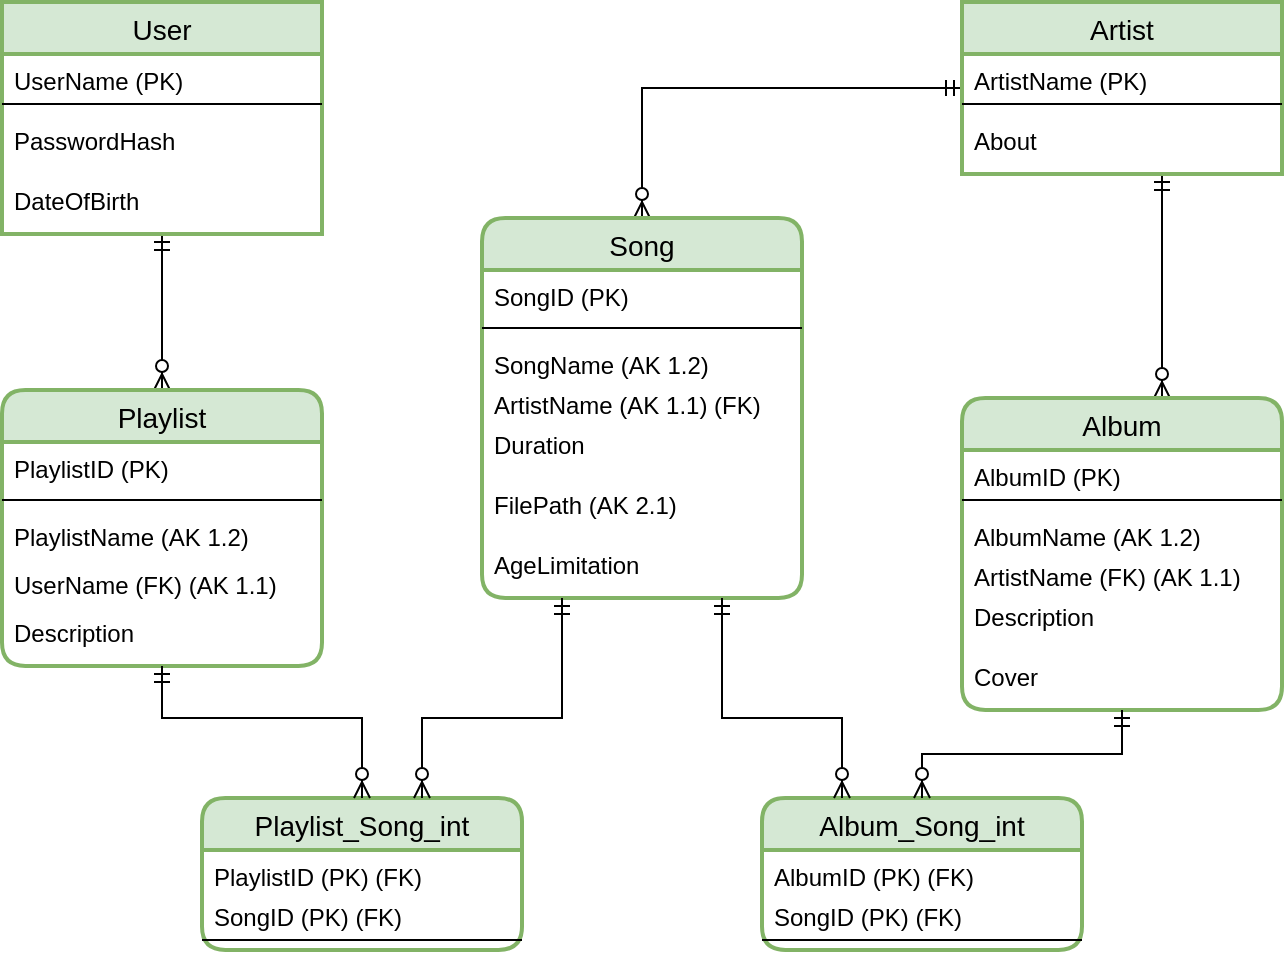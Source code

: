<mxfile version="15.4.0" type="device"><diagram id="R2lEEEUBdFMjLlhIrx00" name="Page-1"><mxGraphModel dx="593" dy="347" grid="1" gridSize="10" guides="1" tooltips="1" connect="1" arrows="1" fold="1" page="1" pageScale="1" pageWidth="850" pageHeight="1100" math="0" shadow="0" extFonts="Permanent Marker^https://fonts.googleapis.com/css?family=Permanent+Marker"><root><mxCell id="0"/><mxCell id="1" parent="0"/><mxCell id="h8C6gVx_YE7KOgc8w9NH-18" value="" style="edgeStyle=orthogonalEdgeStyle;fontSize=12;html=1;endArrow=ERzeroToMany;startArrow=ERmandOne;rounded=0;" parent="1" source="h8C6gVx_YE7KOgc8w9NH-64" target="h8C6gVx_YE7KOgc8w9NH-57" edge="1"><mxGeometry width="100" height="100" relative="1" as="geometry"><mxPoint x="600" y="158" as="sourcePoint"/><mxPoint x="510" y="170" as="targetPoint"/></mxGeometry></mxCell><mxCell id="h8C6gVx_YE7KOgc8w9NH-24" value="" style="edgeStyle=orthogonalEdgeStyle;fontSize=12;html=1;endArrow=ERzeroToMany;startArrow=ERmandOne;rounded=0;" parent="1" source="h8C6gVx_YE7KOgc8w9NH-64" target="h8C6gVx_YE7KOgc8w9NH-69" edge="1"><mxGeometry width="100" height="100" relative="1" as="geometry"><mxPoint x="680" y="180" as="sourcePoint"/><mxPoint x="680" y="210" as="targetPoint"/><Array as="points"><mxPoint x="660" y="190"/><mxPoint x="660" y="190"/></Array></mxGeometry></mxCell><mxCell id="h8C6gVx_YE7KOgc8w9NH-26" value="" style="edgeStyle=orthogonalEdgeStyle;fontSize=12;html=1;endArrow=ERzeroToMany;startArrow=ERmandOne;rounded=0;" parent="1" source="h8C6gVx_YE7KOgc8w9NH-49" target="h8C6gVx_YE7KOgc8w9NH-43" edge="1"><mxGeometry width="100" height="100" relative="1" as="geometry"><mxPoint x="210" y="230" as="sourcePoint"/><mxPoint x="160" y="280" as="targetPoint"/></mxGeometry></mxCell><mxCell id="h8C6gVx_YE7KOgc8w9NH-43" value="Playlist" style="swimlane;fontStyle=0;childLayout=stackLayout;horizontal=1;startSize=26;horizontalStack=0;resizeParent=1;resizeParentMax=0;resizeLast=0;collapsible=1;marginBottom=0;align=center;fontSize=14;rounded=1;shadow=0;glass=0;sketch=0;strokeColor=#82b366;fillColor=#d5e8d4;strokeWidth=2;movableLabel=1;" parent="1" vertex="1"><mxGeometry x="80" y="236" width="160" height="138" as="geometry"/></mxCell><mxCell id="jLb6qaCvuqIDF7wfh1Pj-2" value="PlaylistID (PK)" style="text;strokeColor=none;fillColor=none;spacingLeft=4;spacingRight=4;overflow=hidden;rotatable=0;points=[[0,0.5],[1,0.5]];portConstraint=eastwest;fontSize=12;rounded=0;shadow=0;glass=0;sketch=0;" parent="h8C6gVx_YE7KOgc8w9NH-43" vertex="1"><mxGeometry y="26" width="160" height="24" as="geometry"/></mxCell><mxCell id="jLb6qaCvuqIDF7wfh1Pj-1" value="" style="line;strokeWidth=1;rotatable=0;dashed=0;labelPosition=right;align=left;verticalAlign=middle;spacingTop=0;spacingLeft=6;points=[];portConstraint=eastwest;rounded=0;shadow=0;glass=0;sketch=0;" parent="h8C6gVx_YE7KOgc8w9NH-43" vertex="1"><mxGeometry y="50" width="160" height="10" as="geometry"/></mxCell><mxCell id="h8C6gVx_YE7KOgc8w9NH-44" value="PlaylistName (AK 1.2)" style="text;strokeColor=none;fillColor=none;spacingLeft=4;spacingRight=4;overflow=hidden;rotatable=0;points=[[0,0.5],[1,0.5]];portConstraint=eastwest;fontSize=12;rounded=0;shadow=0;glass=0;sketch=0;" parent="h8C6gVx_YE7KOgc8w9NH-43" vertex="1"><mxGeometry y="60" width="160" height="24" as="geometry"/></mxCell><mxCell id="jLb6qaCvuqIDF7wfh1Pj-5" value="UserName (FK) (AK 1.1)" style="text;strokeColor=none;fillColor=none;spacingLeft=4;spacingRight=4;overflow=hidden;rotatable=0;points=[[0,0.5],[1,0.5]];portConstraint=eastwest;fontSize=12;rounded=0;shadow=0;glass=0;sketch=0;" parent="h8C6gVx_YE7KOgc8w9NH-43" vertex="1"><mxGeometry y="84" width="160" height="24" as="geometry"/></mxCell><mxCell id="h8C6gVx_YE7KOgc8w9NH-45" value="Description" style="text;strokeColor=none;fillColor=none;spacingLeft=4;spacingRight=4;overflow=hidden;rotatable=0;points=[[0,0.5],[1,0.5]];portConstraint=eastwest;fontSize=12;rounded=0;shadow=0;glass=0;sketch=0;" parent="h8C6gVx_YE7KOgc8w9NH-43" vertex="1"><mxGeometry y="108" width="160" height="30" as="geometry"/></mxCell><mxCell id="h8C6gVx_YE7KOgc8w9NH-49" value="User" style="swimlane;fontStyle=0;childLayout=stackLayout;horizontal=1;startSize=26;horizontalStack=0;resizeParent=1;resizeParentMax=0;resizeLast=0;collapsible=1;marginBottom=0;align=center;fontSize=14;rounded=0;shadow=0;glass=0;sketch=0;strokeColor=#82b366;fillColor=#d5e8d4;strokeWidth=2;movableLabel=1;" parent="1" vertex="1"><mxGeometry x="80" y="42" width="160" height="116" as="geometry"/></mxCell><mxCell id="h8C6gVx_YE7KOgc8w9NH-51" value="UserName (PK)" style="text;strokeColor=none;fillColor=none;spacingLeft=4;spacingRight=4;overflow=hidden;rotatable=0;points=[[0,0.5],[1,0.5]];portConstraint=eastwest;fontSize=12;rounded=0;shadow=0;glass=0;sketch=0;" parent="h8C6gVx_YE7KOgc8w9NH-49" vertex="1"><mxGeometry y="26" width="160" height="20" as="geometry"/></mxCell><mxCell id="h8C6gVx_YE7KOgc8w9NH-52" value="" style="line;strokeWidth=1;rotatable=0;dashed=0;labelPosition=right;align=left;verticalAlign=middle;spacingTop=0;spacingLeft=6;points=[];portConstraint=eastwest;rounded=0;shadow=0;glass=0;sketch=0;" parent="h8C6gVx_YE7KOgc8w9NH-49" vertex="1"><mxGeometry y="46" width="160" height="10" as="geometry"/></mxCell><mxCell id="h8C6gVx_YE7KOgc8w9NH-53" value="PasswordHash" style="text;strokeColor=none;fillColor=none;spacingLeft=4;spacingRight=4;overflow=hidden;rotatable=0;points=[[0,0.5],[1,0.5]];portConstraint=eastwest;fontSize=12;rounded=0;shadow=0;glass=0;sketch=0;" parent="h8C6gVx_YE7KOgc8w9NH-49" vertex="1"><mxGeometry y="56" width="160" height="30" as="geometry"/></mxCell><mxCell id="h8C6gVx_YE7KOgc8w9NH-54" value="DateOfBirth" style="text;strokeColor=none;fillColor=none;spacingLeft=4;spacingRight=4;overflow=hidden;rotatable=0;points=[[0,0.5],[1,0.5]];portConstraint=eastwest;fontSize=12;rounded=0;shadow=0;glass=0;sketch=0;" parent="h8C6gVx_YE7KOgc8w9NH-49" vertex="1"><mxGeometry y="86" width="160" height="30" as="geometry"/></mxCell><mxCell id="h8C6gVx_YE7KOgc8w9NH-57" value="Song" style="swimlane;fontStyle=0;childLayout=stackLayout;horizontal=1;startSize=26;horizontalStack=0;resizeParent=1;resizeParentMax=0;resizeLast=0;collapsible=1;marginBottom=0;align=center;fontSize=14;rounded=1;shadow=0;glass=0;sketch=0;strokeColor=#82b366;fillColor=#d5e8d4;strokeWidth=2;movableLabel=1;" parent="1" vertex="1"><mxGeometry x="320" y="150" width="160" height="190" as="geometry"/></mxCell><mxCell id="h8C6gVx_YE7KOgc8w9NH-58" value="SongID (PK)" style="text;strokeColor=none;fillColor=none;spacingLeft=4;spacingRight=4;overflow=hidden;rotatable=0;points=[[0,0.5],[1,0.5]];portConstraint=eastwest;fontSize=12;rounded=0;shadow=0;glass=0;sketch=0;" parent="h8C6gVx_YE7KOgc8w9NH-57" vertex="1"><mxGeometry y="26" width="160" height="24" as="geometry"/></mxCell><mxCell id="h8C6gVx_YE7KOgc8w9NH-60" value="" style="line;strokeWidth=1;rotatable=0;dashed=0;labelPosition=right;align=left;verticalAlign=middle;spacingTop=0;spacingLeft=6;points=[];portConstraint=eastwest;rounded=0;shadow=0;glass=0;sketch=0;" parent="h8C6gVx_YE7KOgc8w9NH-57" vertex="1"><mxGeometry y="50" width="160" height="10" as="geometry"/></mxCell><mxCell id="jLb6qaCvuqIDF7wfh1Pj-3" value="SongName (AK 1.2)" style="text;strokeColor=none;fillColor=none;spacingLeft=4;spacingRight=4;overflow=hidden;rotatable=0;points=[[0,0.5],[1,0.5]];portConstraint=eastwest;fontSize=12;rounded=0;shadow=0;glass=0;sketch=0;" parent="h8C6gVx_YE7KOgc8w9NH-57" vertex="1"><mxGeometry y="60" width="160" height="20" as="geometry"/></mxCell><mxCell id="h8C6gVx_YE7KOgc8w9NH-59" value="ArtistName (AK 1.1) (FK)" style="text;strokeColor=none;fillColor=none;spacingLeft=4;spacingRight=4;overflow=hidden;rotatable=0;points=[[0,0.5],[1,0.5]];portConstraint=eastwest;fontSize=12;rounded=0;shadow=0;glass=0;sketch=0;" parent="h8C6gVx_YE7KOgc8w9NH-57" vertex="1"><mxGeometry y="80" width="160" height="20" as="geometry"/></mxCell><mxCell id="h8C6gVx_YE7KOgc8w9NH-62" value="Duration" style="text;strokeColor=none;fillColor=none;spacingLeft=4;spacingRight=4;overflow=hidden;rotatable=0;points=[[0,0.5],[1,0.5]];portConstraint=eastwest;fontSize=12;rounded=0;shadow=0;glass=0;sketch=0;" parent="h8C6gVx_YE7KOgc8w9NH-57" vertex="1"><mxGeometry y="100" width="160" height="30" as="geometry"/></mxCell><mxCell id="1ZcC0BBhLgTKNZiXqdK6-11" value="FilePath (AK 2.1)" style="text;strokeColor=none;fillColor=none;spacingLeft=4;spacingRight=4;overflow=hidden;rotatable=0;points=[[0,0.5],[1,0.5]];portConstraint=eastwest;fontSize=12;rounded=0;shadow=0;glass=0;sketch=0;" parent="h8C6gVx_YE7KOgc8w9NH-57" vertex="1"><mxGeometry y="130" width="160" height="30" as="geometry"/></mxCell><mxCell id="1ZcC0BBhLgTKNZiXqdK6-12" value="AgeLimitation" style="text;strokeColor=none;fillColor=none;spacingLeft=4;spacingRight=4;overflow=hidden;rotatable=0;points=[[0,0.5],[1,0.5]];portConstraint=eastwest;fontSize=12;rounded=0;shadow=0;glass=0;sketch=0;" parent="h8C6gVx_YE7KOgc8w9NH-57" vertex="1"><mxGeometry y="160" width="160" height="30" as="geometry"/></mxCell><mxCell id="h8C6gVx_YE7KOgc8w9NH-64" value="Artist" style="swimlane;fontStyle=0;childLayout=stackLayout;horizontal=1;startSize=26;horizontalStack=0;resizeParent=1;resizeParentMax=0;resizeLast=0;collapsible=1;marginBottom=0;align=center;fontSize=14;rounded=0;shadow=0;glass=0;sketch=0;strokeColor=#82b366;fillColor=#d5e8d4;strokeWidth=2;movableLabel=1;" parent="1" vertex="1"><mxGeometry x="560" y="42" width="160" height="86" as="geometry"/></mxCell><mxCell id="h8C6gVx_YE7KOgc8w9NH-66" value="ArtistName (PK)" style="text;strokeColor=none;fillColor=none;spacingLeft=4;spacingRight=4;overflow=hidden;rotatable=0;points=[[0,0.5],[1,0.5]];portConstraint=eastwest;fontSize=12;rounded=0;shadow=0;glass=0;sketch=0;" parent="h8C6gVx_YE7KOgc8w9NH-64" vertex="1"><mxGeometry y="26" width="160" height="20" as="geometry"/></mxCell><mxCell id="h8C6gVx_YE7KOgc8w9NH-67" value="" style="line;strokeWidth=1;rotatable=0;dashed=0;labelPosition=right;align=left;verticalAlign=middle;spacingTop=0;spacingLeft=6;points=[];portConstraint=eastwest;rounded=0;shadow=0;glass=0;sketch=0;" parent="h8C6gVx_YE7KOgc8w9NH-64" vertex="1"><mxGeometry y="46" width="160" height="10" as="geometry"/></mxCell><mxCell id="h8C6gVx_YE7KOgc8w9NH-68" value="About" style="text;strokeColor=none;fillColor=none;spacingLeft=4;spacingRight=4;overflow=hidden;rotatable=0;points=[[0,0.5],[1,0.5]];portConstraint=eastwest;fontSize=12;rounded=0;shadow=0;glass=0;sketch=0;" parent="h8C6gVx_YE7KOgc8w9NH-64" vertex="1"><mxGeometry y="56" width="160" height="30" as="geometry"/></mxCell><mxCell id="h8C6gVx_YE7KOgc8w9NH-69" value="Album" style="swimlane;fontStyle=0;childLayout=stackLayout;horizontal=1;startSize=26;horizontalStack=0;resizeParent=1;resizeParentMax=0;resizeLast=0;collapsible=1;marginBottom=0;align=center;fontSize=14;rounded=1;shadow=0;glass=0;sketch=0;strokeColor=#82b366;fillColor=#d5e8d4;strokeWidth=2;movableLabel=1;" parent="1" vertex="1"><mxGeometry x="560" y="240" width="160" height="156" as="geometry"/></mxCell><mxCell id="h8C6gVx_YE7KOgc8w9NH-70" value="AlbumID (PK)" style="text;strokeColor=none;fillColor=none;spacingLeft=4;spacingRight=4;overflow=hidden;rotatable=0;points=[[0,0.5],[1,0.5]];portConstraint=eastwest;fontSize=12;rounded=0;shadow=0;glass=0;sketch=0;" parent="h8C6gVx_YE7KOgc8w9NH-69" vertex="1"><mxGeometry y="26" width="160" height="20" as="geometry"/></mxCell><mxCell id="h8C6gVx_YE7KOgc8w9NH-71" value="" style="line;strokeWidth=1;rotatable=0;dashed=0;labelPosition=right;align=left;verticalAlign=middle;spacingTop=0;spacingLeft=6;points=[];portConstraint=eastwest;rounded=0;shadow=0;glass=0;sketch=0;" parent="h8C6gVx_YE7KOgc8w9NH-69" vertex="1"><mxGeometry y="46" width="160" height="10" as="geometry"/></mxCell><mxCell id="jLb6qaCvuqIDF7wfh1Pj-4" value="AlbumName (AK 1.2)" style="text;strokeColor=none;fillColor=none;spacingLeft=4;spacingRight=4;overflow=hidden;rotatable=0;points=[[0,0.5],[1,0.5]];portConstraint=eastwest;fontSize=12;rounded=0;shadow=0;glass=0;sketch=0;" parent="h8C6gVx_YE7KOgc8w9NH-69" vertex="1"><mxGeometry y="56" width="160" height="20" as="geometry"/></mxCell><mxCell id="h8C6gVx_YE7KOgc8w9NH-75" value="ArtistName (FK) (AK 1.1)" style="text;strokeColor=none;fillColor=none;spacingLeft=4;spacingRight=4;overflow=hidden;rotatable=0;points=[[0,0.5],[1,0.5]];portConstraint=eastwest;fontSize=12;rounded=0;shadow=0;glass=0;sketch=0;" parent="h8C6gVx_YE7KOgc8w9NH-69" vertex="1"><mxGeometry y="76" width="160" height="20" as="geometry"/></mxCell><mxCell id="h8C6gVx_YE7KOgc8w9NH-72" value="Description" style="text;strokeColor=none;fillColor=none;spacingLeft=4;spacingRight=4;overflow=hidden;rotatable=0;points=[[0,0.5],[1,0.5]];portConstraint=eastwest;fontSize=12;rounded=0;shadow=0;glass=0;sketch=0;" parent="h8C6gVx_YE7KOgc8w9NH-69" vertex="1"><mxGeometry y="96" width="160" height="30" as="geometry"/></mxCell><mxCell id="h8C6gVx_YE7KOgc8w9NH-76" value="Cover" style="text;strokeColor=none;fillColor=none;spacingLeft=4;spacingRight=4;overflow=hidden;rotatable=0;points=[[0,0.5],[1,0.5]];portConstraint=eastwest;fontSize=12;rounded=0;shadow=0;glass=0;sketch=0;" parent="h8C6gVx_YE7KOgc8w9NH-69" vertex="1"><mxGeometry y="126" width="160" height="30" as="geometry"/></mxCell><mxCell id="jLb6qaCvuqIDF7wfh1Pj-7" value="Playlist_Song_int" style="swimlane;fontStyle=0;childLayout=stackLayout;horizontal=1;startSize=26;horizontalStack=0;resizeParent=1;resizeParentMax=0;resizeLast=0;collapsible=1;marginBottom=0;align=center;fontSize=14;rounded=1;shadow=0;glass=0;sketch=0;strokeColor=#82b366;fillColor=#d5e8d4;strokeWidth=2;movableLabel=1;" parent="1" vertex="1"><mxGeometry x="180" y="440" width="160" height="76" as="geometry"/></mxCell><mxCell id="jLb6qaCvuqIDF7wfh1Pj-8" value="PlaylistID (PK) (FK)" style="text;strokeColor=none;fillColor=none;spacingLeft=4;spacingRight=4;overflow=hidden;rotatable=0;points=[[0,0.5],[1,0.5]];portConstraint=eastwest;fontSize=12;rounded=0;shadow=0;glass=0;sketch=0;" parent="jLb6qaCvuqIDF7wfh1Pj-7" vertex="1"><mxGeometry y="26" width="160" height="20" as="geometry"/></mxCell><mxCell id="jLb6qaCvuqIDF7wfh1Pj-14" value="SongID (PK) (FK)" style="text;strokeColor=none;fillColor=none;spacingLeft=4;spacingRight=4;overflow=hidden;rotatable=0;points=[[0,0.5],[1,0.5]];portConstraint=eastwest;fontSize=12;rounded=0;shadow=0;glass=0;sketch=0;" parent="jLb6qaCvuqIDF7wfh1Pj-7" vertex="1"><mxGeometry y="46" width="160" height="20" as="geometry"/></mxCell><mxCell id="jLb6qaCvuqIDF7wfh1Pj-9" value="" style="line;strokeWidth=1;rotatable=0;dashed=0;labelPosition=right;align=left;verticalAlign=middle;spacingTop=0;spacingLeft=6;points=[];portConstraint=eastwest;rounded=0;shadow=0;glass=0;sketch=0;" parent="jLb6qaCvuqIDF7wfh1Pj-7" vertex="1"><mxGeometry y="66" width="160" height="10" as="geometry"/></mxCell><mxCell id="jLb6qaCvuqIDF7wfh1Pj-16" value="Album_Song_int" style="swimlane;fontStyle=0;childLayout=stackLayout;horizontal=1;startSize=26;horizontalStack=0;resizeParent=1;resizeParentMax=0;resizeLast=0;collapsible=1;marginBottom=0;align=center;fontSize=14;rounded=1;shadow=0;glass=0;sketch=0;strokeColor=#82b366;fillColor=#d5e8d4;strokeWidth=2;movableLabel=1;" parent="1" vertex="1"><mxGeometry x="460" y="440" width="160" height="76" as="geometry"/></mxCell><mxCell id="jLb6qaCvuqIDF7wfh1Pj-17" value="AlbumID (PK) (FK)" style="text;strokeColor=none;fillColor=none;spacingLeft=4;spacingRight=4;overflow=hidden;rotatable=0;points=[[0,0.5],[1,0.5]];portConstraint=eastwest;fontSize=12;rounded=0;shadow=0;glass=0;sketch=0;" parent="jLb6qaCvuqIDF7wfh1Pj-16" vertex="1"><mxGeometry y="26" width="160" height="20" as="geometry"/></mxCell><mxCell id="jLb6qaCvuqIDF7wfh1Pj-18" value="SongID (PK) (FK)" style="text;strokeColor=none;fillColor=none;spacingLeft=4;spacingRight=4;overflow=hidden;rotatable=0;points=[[0,0.5],[1,0.5]];portConstraint=eastwest;fontSize=12;rounded=0;shadow=0;glass=0;sketch=0;" parent="jLb6qaCvuqIDF7wfh1Pj-16" vertex="1"><mxGeometry y="46" width="160" height="20" as="geometry"/></mxCell><mxCell id="jLb6qaCvuqIDF7wfh1Pj-19" value="" style="line;strokeWidth=1;rotatable=0;dashed=0;labelPosition=right;align=left;verticalAlign=middle;spacingTop=0;spacingLeft=6;points=[];portConstraint=eastwest;rounded=0;shadow=0;glass=0;sketch=0;" parent="jLb6qaCvuqIDF7wfh1Pj-16" vertex="1"><mxGeometry y="66" width="160" height="10" as="geometry"/></mxCell><mxCell id="jLb6qaCvuqIDF7wfh1Pj-23" value="" style="edgeStyle=orthogonalEdgeStyle;fontSize=12;html=1;endArrow=ERzeroToMany;startArrow=ERmandOne;rounded=0;entryX=0.5;entryY=0;entryDx=0;entryDy=0;" parent="1" source="h8C6gVx_YE7KOgc8w9NH-43" target="jLb6qaCvuqIDF7wfh1Pj-7" edge="1"><mxGeometry width="100" height="100" relative="1" as="geometry"><mxPoint x="370" y="410" as="sourcePoint"/><mxPoint x="470" y="310" as="targetPoint"/><Array as="points"><mxPoint x="160" y="400"/><mxPoint x="260" y="400"/></Array></mxGeometry></mxCell><mxCell id="jLb6qaCvuqIDF7wfh1Pj-24" value="" style="edgeStyle=orthogonalEdgeStyle;fontSize=12;html=1;endArrow=ERzeroToMany;startArrow=ERmandOne;rounded=0;" parent="1" source="h8C6gVx_YE7KOgc8w9NH-69" target="jLb6qaCvuqIDF7wfh1Pj-16" edge="1"><mxGeometry width="100" height="100" relative="1" as="geometry"><mxPoint x="710" y="560" as="sourcePoint"/><mxPoint x="810" y="460" as="targetPoint"/></mxGeometry></mxCell><mxCell id="26f0XXvhjbF09ihUiCrf-1" value="" style="edgeStyle=orthogonalEdgeStyle;fontSize=12;html=1;endArrow=ERzeroToMany;startArrow=ERmandOne;rounded=0;" edge="1" parent="1" source="h8C6gVx_YE7KOgc8w9NH-57" target="jLb6qaCvuqIDF7wfh1Pj-7"><mxGeometry width="100" height="100" relative="1" as="geometry"><mxPoint x="170.029" y="384" as="sourcePoint"/><mxPoint x="270" y="450" as="targetPoint"/><Array as="points"><mxPoint x="360" y="400"/><mxPoint x="290" y="400"/></Array></mxGeometry></mxCell><mxCell id="26f0XXvhjbF09ihUiCrf-2" value="" style="edgeStyle=orthogonalEdgeStyle;fontSize=12;html=1;endArrow=ERzeroToMany;startArrow=ERmandOne;rounded=0;" edge="1" parent="1" source="h8C6gVx_YE7KOgc8w9NH-57" target="jLb6qaCvuqIDF7wfh1Pj-16"><mxGeometry width="100" height="100" relative="1" as="geometry"><mxPoint x="370.029" y="350" as="sourcePoint"/><mxPoint x="300.029" y="450" as="targetPoint"/><Array as="points"><mxPoint x="440" y="400"/><mxPoint x="500" y="400"/></Array></mxGeometry></mxCell></root></mxGraphModel></diagram></mxfile>